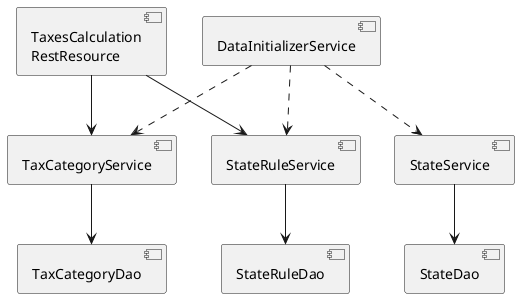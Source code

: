 @startuml

component "TaxesCalculation\nRestResource" as TCRR
component "TaxCategoryService" as TCS
component "StateService" as SS
component "StateRuleService" as SRS
component "TaxCategoryDao" as TCD
component "StateDao" as SD
component "StateRuleDao" as SRD

component "DataInitializerService" as DIS

TCRR -d-> TCS
TCRR -d-> SRS

TCS -d-> TCD
SRS -d-> SRD

SS -d-> SD

DIS ..> TCS
DIS ..> SRS
DIS ..> SS


@enduml